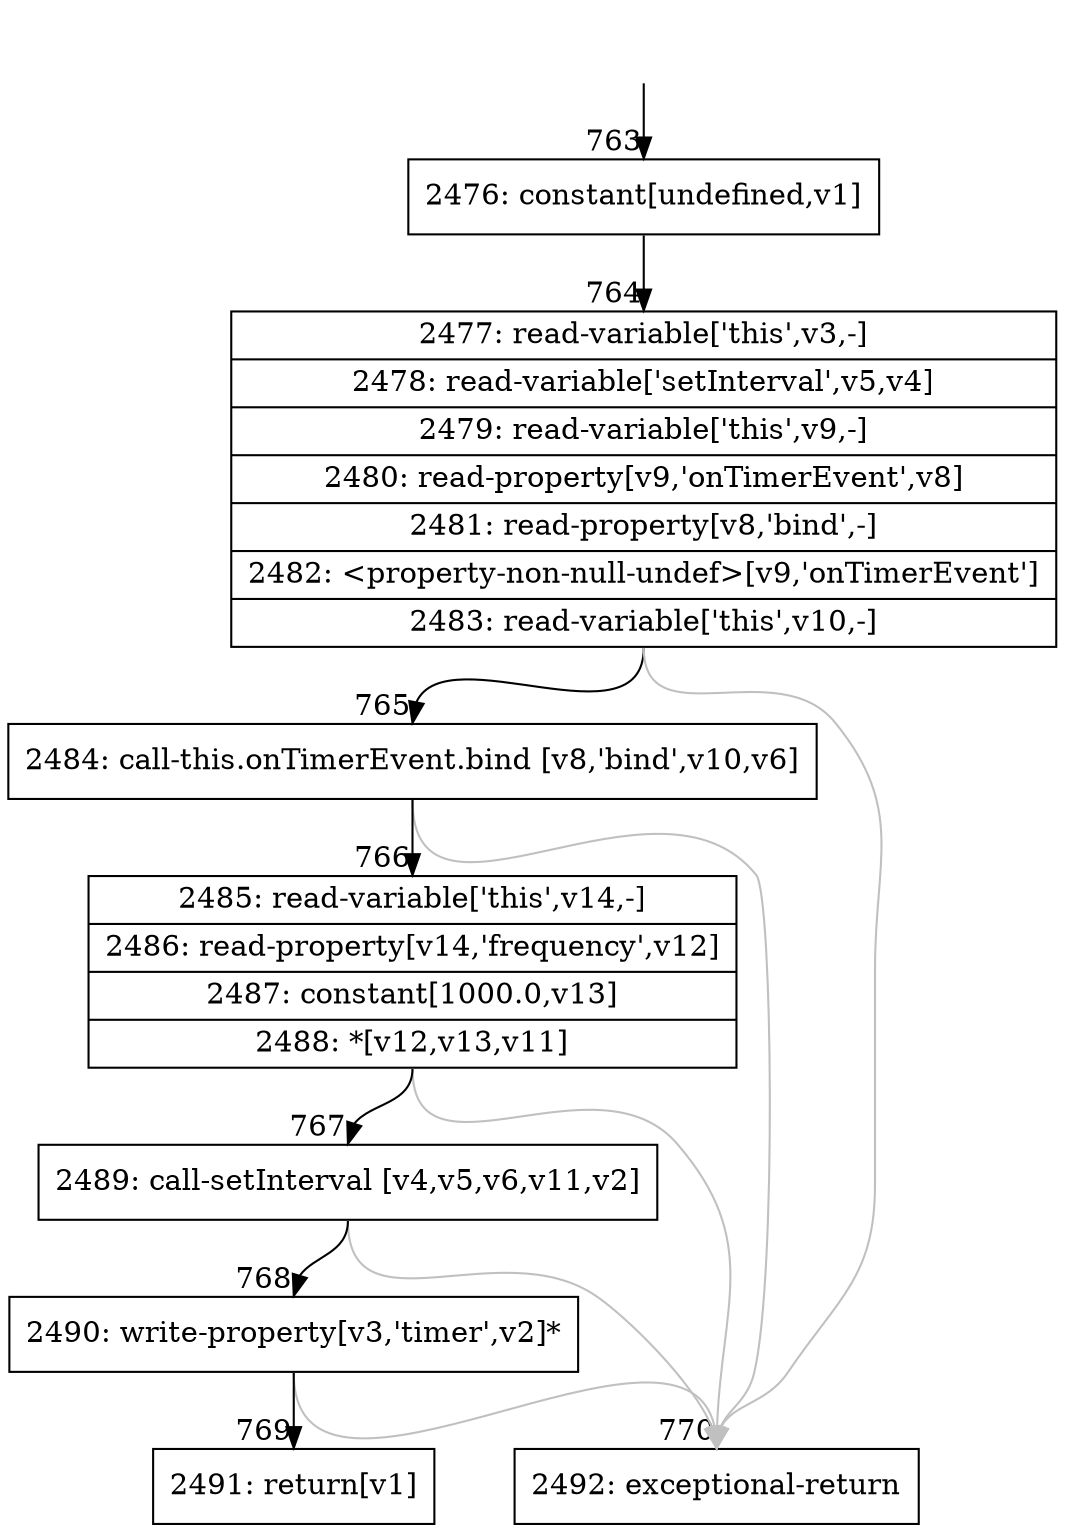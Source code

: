 digraph {
rankdir="TD"
BB_entry62[shape=none,label=""];
BB_entry62 -> BB763 [tailport=s, headport=n, headlabel="    763"]
BB763 [shape=record label="{2476: constant[undefined,v1]}" ] 
BB763 -> BB764 [tailport=s, headport=n, headlabel="      764"]
BB764 [shape=record label="{2477: read-variable['this',v3,-]|2478: read-variable['setInterval',v5,v4]|2479: read-variable['this',v9,-]|2480: read-property[v9,'onTimerEvent',v8]|2481: read-property[v8,'bind',-]|2482: \<property-non-null-undef\>[v9,'onTimerEvent']|2483: read-variable['this',v10,-]}" ] 
BB764 -> BB765 [tailport=s, headport=n, headlabel="      765"]
BB764 -> BB770 [tailport=s, headport=n, color=gray, headlabel="      770"]
BB765 [shape=record label="{2484: call-this.onTimerEvent.bind [v8,'bind',v10,v6]}" ] 
BB765 -> BB766 [tailport=s, headport=n, headlabel="      766"]
BB765 -> BB770 [tailport=s, headport=n, color=gray]
BB766 [shape=record label="{2485: read-variable['this',v14,-]|2486: read-property[v14,'frequency',v12]|2487: constant[1000.0,v13]|2488: *[v12,v13,v11]}" ] 
BB766 -> BB767 [tailport=s, headport=n, headlabel="      767"]
BB766 -> BB770 [tailport=s, headport=n, color=gray]
BB767 [shape=record label="{2489: call-setInterval [v4,v5,v6,v11,v2]}" ] 
BB767 -> BB768 [tailport=s, headport=n, headlabel="      768"]
BB767 -> BB770 [tailport=s, headport=n, color=gray]
BB768 [shape=record label="{2490: write-property[v3,'timer',v2]*}" ] 
BB768 -> BB769 [tailport=s, headport=n, headlabel="      769"]
BB768 -> BB770 [tailport=s, headport=n, color=gray]
BB769 [shape=record label="{2491: return[v1]}" ] 
BB770 [shape=record label="{2492: exceptional-return}" ] 
//#$~ 516
}
